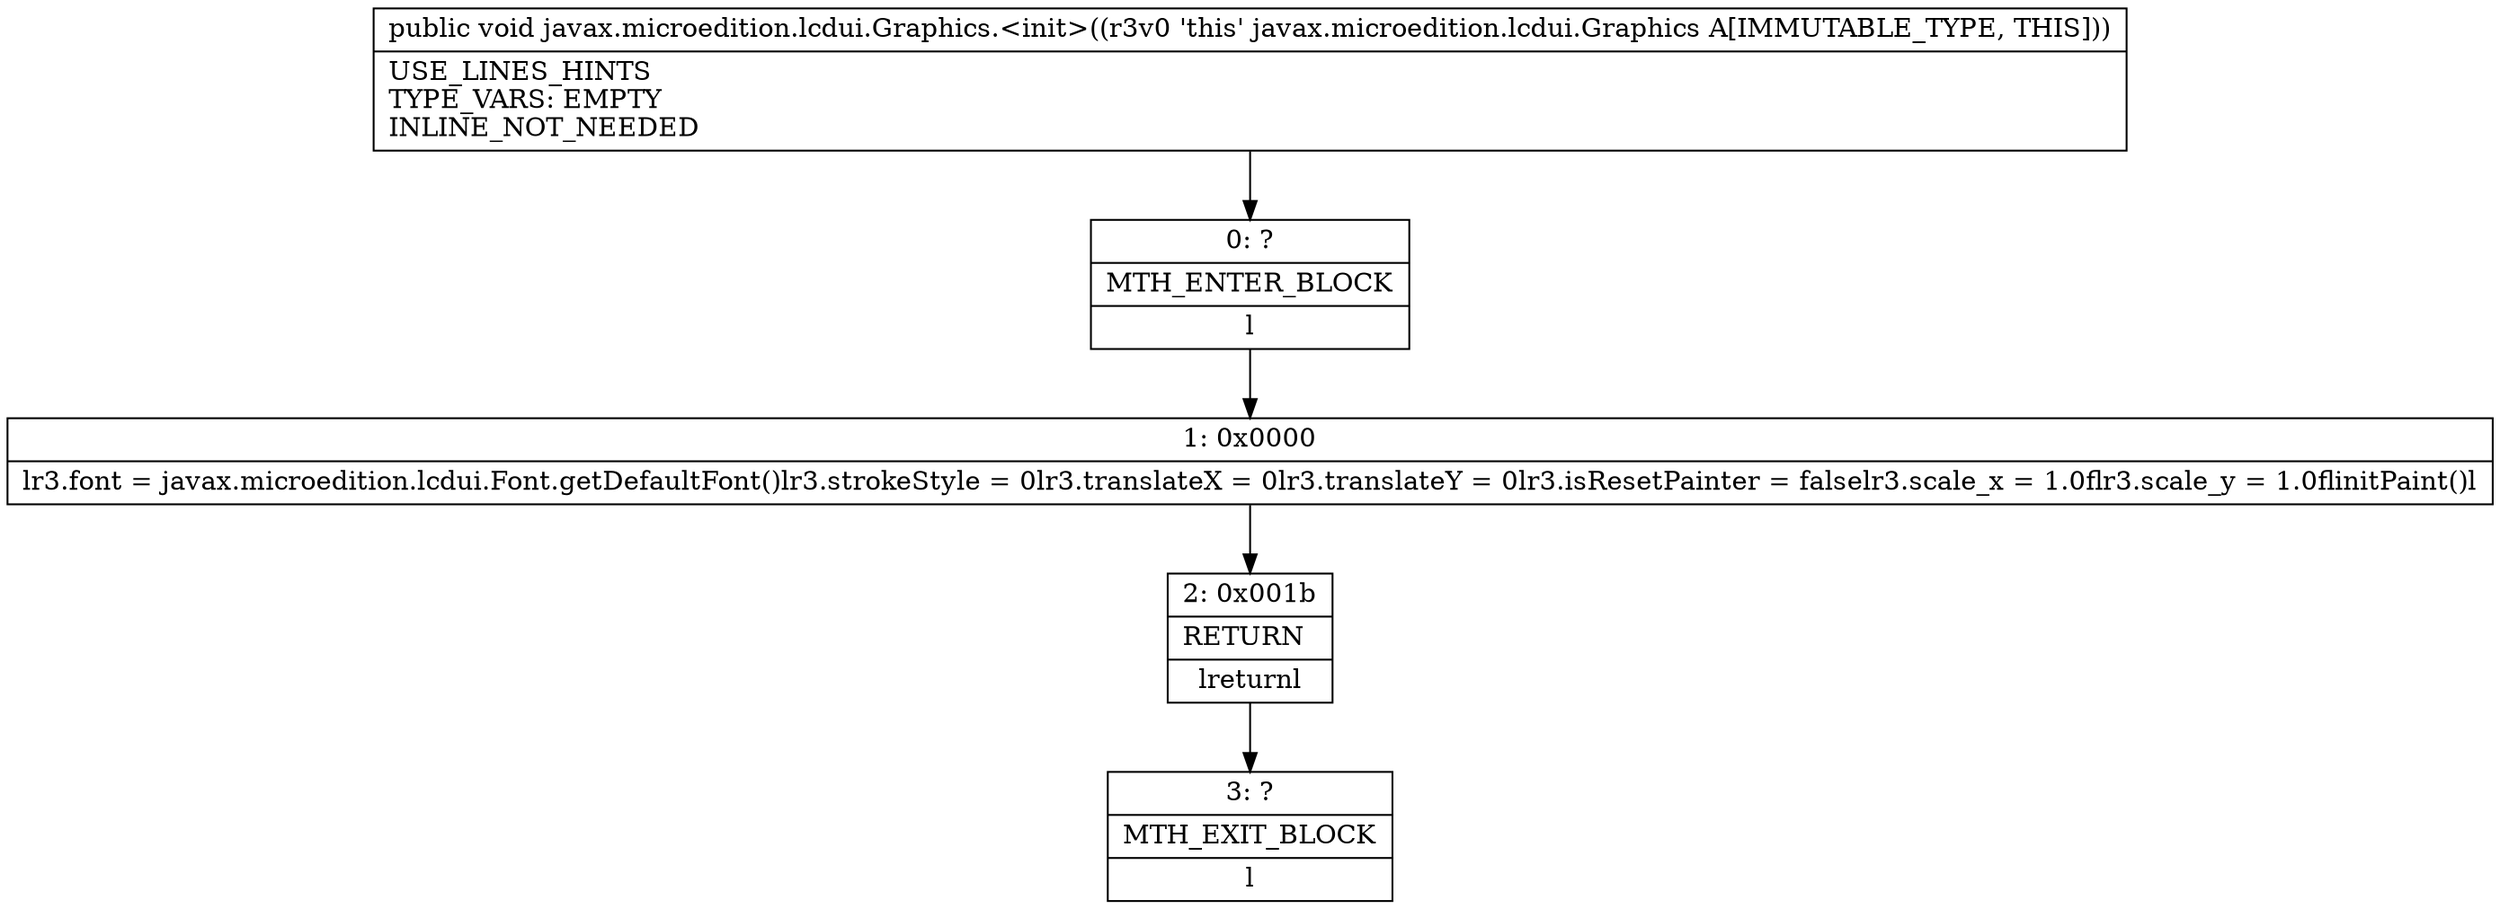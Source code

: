 digraph "CFG forjavax.microedition.lcdui.Graphics.\<init\>()V" {
Node_0 [shape=record,label="{0\:\ ?|MTH_ENTER_BLOCK\l|l}"];
Node_1 [shape=record,label="{1\:\ 0x0000|lr3.font = javax.microedition.lcdui.Font.getDefaultFont()lr3.strokeStyle = 0lr3.translateX = 0lr3.translateY = 0lr3.isResetPainter = falselr3.scale_x = 1.0flr3.scale_y = 1.0flinitPaint()l}"];
Node_2 [shape=record,label="{2\:\ 0x001b|RETURN\l|lreturnl}"];
Node_3 [shape=record,label="{3\:\ ?|MTH_EXIT_BLOCK\l|l}"];
MethodNode[shape=record,label="{public void javax.microedition.lcdui.Graphics.\<init\>((r3v0 'this' javax.microedition.lcdui.Graphics A[IMMUTABLE_TYPE, THIS]))  | USE_LINES_HINTS\lTYPE_VARS: EMPTY\lINLINE_NOT_NEEDED\l}"];
MethodNode -> Node_0;
Node_0 -> Node_1;
Node_1 -> Node_2;
Node_2 -> Node_3;
}

